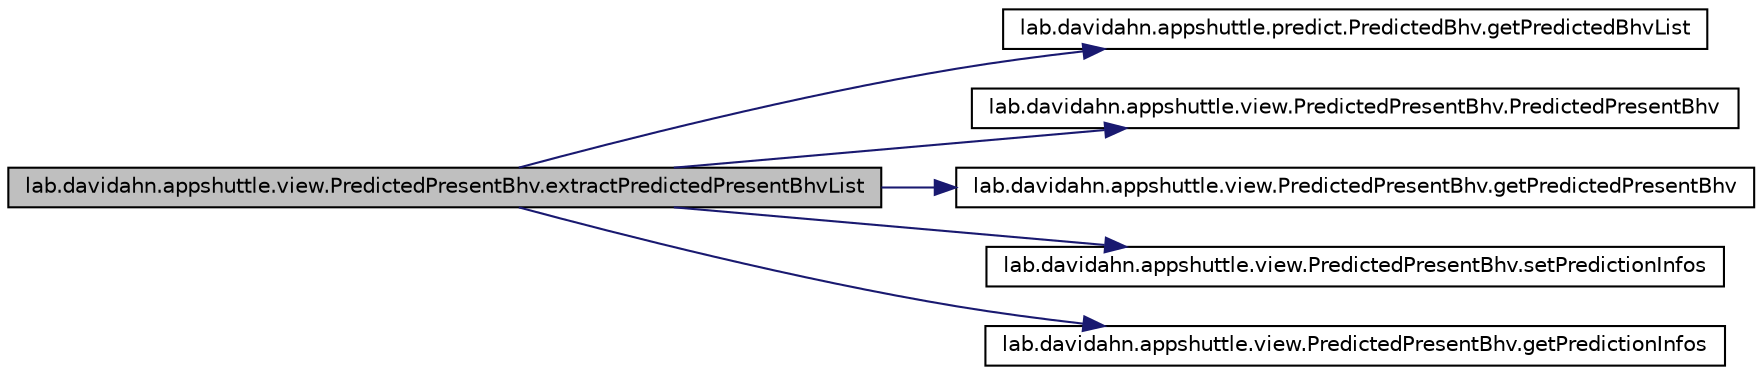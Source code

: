 digraph G
{
 // INTERACTIVE_SVG=YES
  edge [fontname="Helvetica",fontsize="10",labelfontname="Helvetica",labelfontsize="10"];
  node [fontname="Helvetica",fontsize="10",shape=record];
  rankdir="LR";
  Node1 [label="lab.davidahn.appshuttle.view.PredictedPresentBhv.extractPredictedPresentBhvList",height=0.2,width=0.4,color="black", fillcolor="grey75", style="filled" fontcolor="black"];
  Node1 -> Node2 [color="midnightblue",fontsize="10",style="solid"];
  Node2 [label="lab.davidahn.appshuttle.predict.PredictedBhv.getPredictedBhvList",height=0.2,width=0.4,color="black", fillcolor="white", style="filled",URL="$classlab_1_1davidahn_1_1appshuttle_1_1predict_1_1_predicted_bhv.html#a0db6395d0ac0c0462c5e608e77a89ed5"];
  Node1 -> Node3 [color="midnightblue",fontsize="10",style="solid"];
  Node3 [label="lab.davidahn.appshuttle.view.PredictedPresentBhv.PredictedPresentBhv",height=0.2,width=0.4,color="black", fillcolor="white", style="filled",URL="$classlab_1_1davidahn_1_1appshuttle_1_1view_1_1_predicted_present_bhv.html#a49a0e6d862c7e4dcf9fa37eebf7bf953"];
  Node1 -> Node4 [color="midnightblue",fontsize="10",style="solid"];
  Node4 [label="lab.davidahn.appshuttle.view.PredictedPresentBhv.getPredictedPresentBhv",height=0.2,width=0.4,color="black", fillcolor="white", style="filled",URL="$classlab_1_1davidahn_1_1appshuttle_1_1view_1_1_predicted_present_bhv.html#a23f78d0886254f18512c8f5972d50452"];
  Node1 -> Node5 [color="midnightblue",fontsize="10",style="solid"];
  Node5 [label="lab.davidahn.appshuttle.view.PredictedPresentBhv.setPredictionInfos",height=0.2,width=0.4,color="black", fillcolor="white", style="filled",URL="$classlab_1_1davidahn_1_1appshuttle_1_1view_1_1_predicted_present_bhv.html#a7d6b398bfba2cd2c2822ddd89fe4c103"];
  Node1 -> Node6 [color="midnightblue",fontsize="10",style="solid"];
  Node6 [label="lab.davidahn.appshuttle.view.PredictedPresentBhv.getPredictionInfos",height=0.2,width=0.4,color="black", fillcolor="white", style="filled",URL="$classlab_1_1davidahn_1_1appshuttle_1_1view_1_1_predicted_present_bhv.html#a79db9a4f1b994045870aae63dd6a957a"];
}
